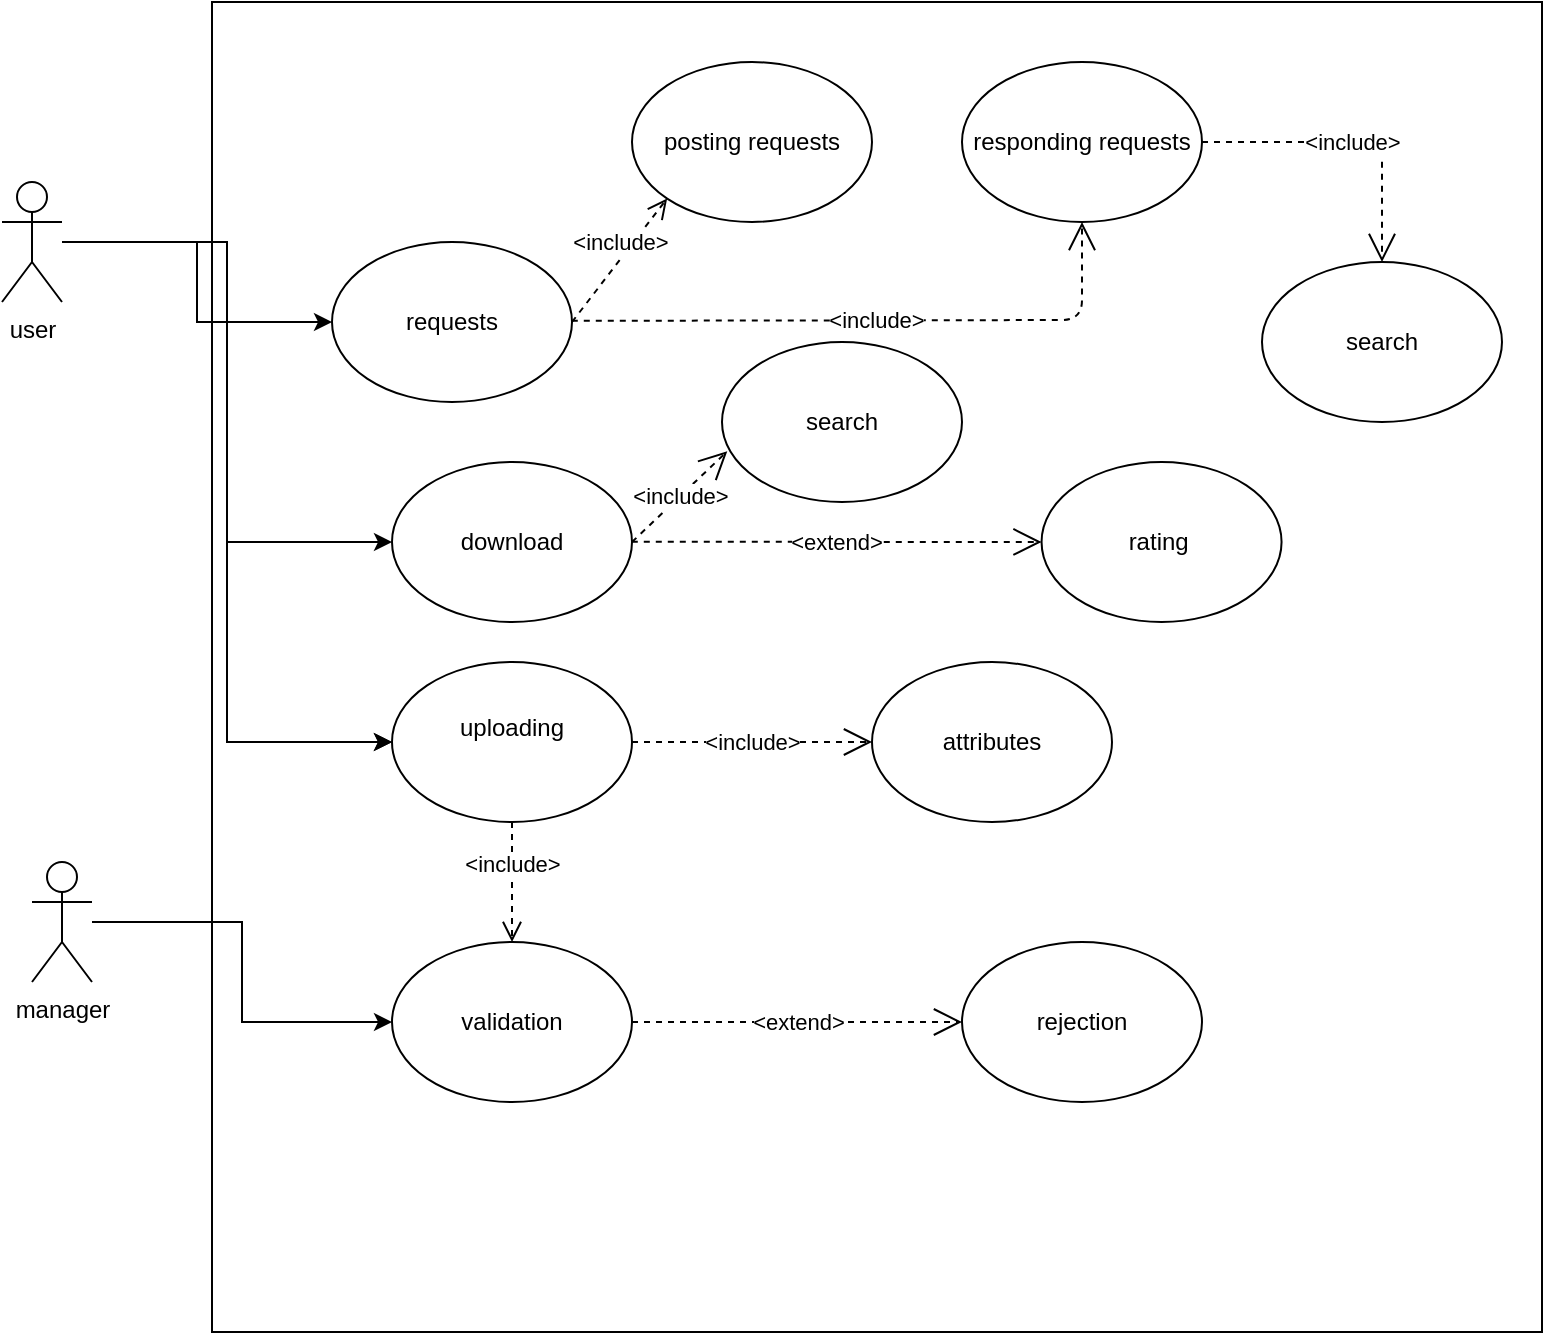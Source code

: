 <mxfile version="10.6.1" type="github"><diagram id="0HqVr5rBf0FaAJESP0WC" name="Page-1"><mxGraphModel dx="1834" dy="1234" grid="1" gridSize="10" guides="1" tooltips="1" connect="1" arrows="1" fold="1" page="1" pageScale="1" pageWidth="850" pageHeight="1100" math="0" shadow="0"><root><mxCell id="0"/><mxCell id="1" parent="0"/><mxCell id="h5A1h8DQtLtxnfSDSRdn-1" value="" style="whiteSpace=wrap;html=1;aspect=fixed;" parent="1" vertex="1"><mxGeometry x="145" y="40" width="665" height="665" as="geometry"/></mxCell><mxCell id="h5A1h8DQtLtxnfSDSRdn-2" style="edgeStyle=orthogonalEdgeStyle;rounded=0;orthogonalLoop=1;jettySize=auto;html=1;entryX=0;entryY=0.5;entryDx=0;entryDy=0;" parent="1" source="h5A1h8DQtLtxnfSDSRdn-5" target="h5A1h8DQtLtxnfSDSRdn-11" edge="1"><mxGeometry relative="1" as="geometry"/></mxCell><mxCell id="h5A1h8DQtLtxnfSDSRdn-3" style="edgeStyle=orthogonalEdgeStyle;rounded=0;orthogonalLoop=1;jettySize=auto;html=1;entryX=0;entryY=0.5;entryDx=0;entryDy=0;" parent="1" source="h5A1h8DQtLtxnfSDSRdn-5" target="h5A1h8DQtLtxnfSDSRdn-11" edge="1"><mxGeometry relative="1" as="geometry"/></mxCell><mxCell id="h5A1h8DQtLtxnfSDSRdn-4" style="edgeStyle=orthogonalEdgeStyle;rounded=0;orthogonalLoop=1;jettySize=auto;html=1;entryX=0;entryY=0.5;entryDx=0;entryDy=0;" parent="1" source="h5A1h8DQtLtxnfSDSRdn-5" target="h5A1h8DQtLtxnfSDSRdn-15" edge="1"><mxGeometry relative="1" as="geometry"/></mxCell><mxCell id="h5A1h8DQtLtxnfSDSRdn-5" value="user&lt;br&gt;&lt;br&gt;" style="shape=umlActor;verticalLabelPosition=bottom;labelBackgroundColor=#ffffff;verticalAlign=top;html=1;outlineConnect=0;" parent="1" vertex="1"><mxGeometry x="40" y="130" width="30" height="60" as="geometry"/></mxCell><mxCell id="h5A1h8DQtLtxnfSDSRdn-6" value="requests" style="ellipse;whiteSpace=wrap;html=1;" parent="1" vertex="1"><mxGeometry x="205" y="160" width="120" height="80" as="geometry"/></mxCell><mxCell id="h5A1h8DQtLtxnfSDSRdn-7" value="posting requests" style="ellipse;whiteSpace=wrap;html=1;" parent="1" vertex="1"><mxGeometry x="355" y="70" width="120" height="80" as="geometry"/></mxCell><mxCell id="h5A1h8DQtLtxnfSDSRdn-8" style="edgeStyle=orthogonalEdgeStyle;rounded=0;orthogonalLoop=1;jettySize=auto;html=1;" parent="1" source="h5A1h8DQtLtxnfSDSRdn-9" target="h5A1h8DQtLtxnfSDSRdn-12" edge="1"><mxGeometry relative="1" as="geometry"/></mxCell><mxCell id="h5A1h8DQtLtxnfSDSRdn-9" value="manager" style="shape=umlActor;verticalLabelPosition=bottom;labelBackgroundColor=#ffffff;verticalAlign=top;html=1;outlineConnect=0;" parent="1" vertex="1"><mxGeometry x="55" y="470" width="30" height="60" as="geometry"/></mxCell><mxCell id="h5A1h8DQtLtxnfSDSRdn-10" value="responding requests&lt;br&gt;" style="ellipse;whiteSpace=wrap;html=1;" parent="1" vertex="1"><mxGeometry x="520" y="70" width="120" height="80" as="geometry"/></mxCell><mxCell id="h5A1h8DQtLtxnfSDSRdn-11" value="uploading&lt;br&gt;&lt;br&gt;" style="ellipse;whiteSpace=wrap;html=1;" parent="1" vertex="1"><mxGeometry x="235" y="370" width="120" height="80" as="geometry"/></mxCell><mxCell id="h5A1h8DQtLtxnfSDSRdn-12" value="validation&lt;br&gt;" style="ellipse;whiteSpace=wrap;html=1;" parent="1" vertex="1"><mxGeometry x="235" y="510" width="120" height="80" as="geometry"/></mxCell><mxCell id="h5A1h8DQtLtxnfSDSRdn-13" value="attributes&lt;br&gt;" style="ellipse;whiteSpace=wrap;html=1;" parent="1" vertex="1"><mxGeometry x="475" y="370" width="120" height="80" as="geometry"/></mxCell><mxCell id="h5A1h8DQtLtxnfSDSRdn-14" style="edgeStyle=orthogonalEdgeStyle;rounded=0;orthogonalLoop=1;jettySize=auto;html=1;" parent="1" source="h5A1h8DQtLtxnfSDSRdn-5" target="h5A1h8DQtLtxnfSDSRdn-6" edge="1"><mxGeometry relative="1" as="geometry"/></mxCell><mxCell id="h5A1h8DQtLtxnfSDSRdn-15" value="download" style="ellipse;whiteSpace=wrap;html=1;" parent="1" vertex="1"><mxGeometry x="235" y="270" width="120" height="80" as="geometry"/></mxCell><mxCell id="h5A1h8DQtLtxnfSDSRdn-16" value="search" style="ellipse;whiteSpace=wrap;html=1;" parent="1" vertex="1"><mxGeometry x="400" y="210" width="120" height="80" as="geometry"/></mxCell><mxCell id="h5A1h8DQtLtxnfSDSRdn-17" value="rating&amp;nbsp;" style="ellipse;whiteSpace=wrap;html=1;" parent="1" vertex="1"><mxGeometry x="559.786" y="270" width="120" height="80" as="geometry"/></mxCell><mxCell id="LnJqFv0Wx6JwTLO9Vivo-5" value="rejection" style="ellipse;whiteSpace=wrap;html=1;" parent="1" vertex="1"><mxGeometry x="520" y="510" width="120" height="80" as="geometry"/></mxCell><mxCell id="LnJqFv0Wx6JwTLO9Vivo-19" value="&amp;lt;include&amp;gt;" style="endArrow=open;endSize=12;dashed=1;html=1;exitX=1;exitY=0.5;exitDx=0;exitDy=0;entryX=0.022;entryY=0.683;entryDx=0;entryDy=0;entryPerimeter=0;" parent="1" source="h5A1h8DQtLtxnfSDSRdn-15" target="h5A1h8DQtLtxnfSDSRdn-16" edge="1"><mxGeometry width="160" relative="1" as="geometry"><mxPoint x="275" y="259.5" as="sourcePoint"/><mxPoint x="435" y="259.5" as="targetPoint"/></mxGeometry></mxCell><mxCell id="LnJqFv0Wx6JwTLO9Vivo-22" value="&amp;lt;include&amp;gt;" style="endArrow=open;endSize=12;dashed=1;html=1;exitX=1;exitY=0.5;exitDx=0;exitDy=0;entryX=0;entryY=0.5;entryDx=0;entryDy=0;" parent="1" source="h5A1h8DQtLtxnfSDSRdn-11" target="h5A1h8DQtLtxnfSDSRdn-13" edge="1"><mxGeometry width="160" relative="1" as="geometry"><mxPoint x="360" y="400" as="sourcePoint"/><mxPoint x="430" y="400" as="targetPoint"/></mxGeometry></mxCell><mxCell id="LnJqFv0Wx6JwTLO9Vivo-23" value="&lt;div&gt;&amp;lt;include&amp;gt;&lt;/div&gt;" style="html=1;verticalAlign=bottom;endArrow=open;dashed=1;endSize=8;entryX=0.5;entryY=0;entryDx=0;entryDy=0;" parent="1" target="h5A1h8DQtLtxnfSDSRdn-12" edge="1"><mxGeometry relative="1" as="geometry"><mxPoint x="295" y="450" as="sourcePoint"/><mxPoint x="294.397" y="500.207" as="targetPoint"/></mxGeometry></mxCell><mxCell id="LnJqFv0Wx6JwTLO9Vivo-25" value="&lt;div&gt;&amp;lt;include&amp;gt;&lt;/div&gt;" style="html=1;verticalAlign=bottom;endArrow=open;dashed=1;endSize=8;exitX=1;exitY=0.5;exitDx=0;exitDy=0;entryX=0;entryY=1;entryDx=0;entryDy=0;" parent="1" source="h5A1h8DQtLtxnfSDSRdn-6" target="h5A1h8DQtLtxnfSDSRdn-7" edge="1"><mxGeometry relative="1" as="geometry"><mxPoint x="374.897" y="520.207" as="sourcePoint"/><mxPoint x="374.897" y="580.207" as="targetPoint"/></mxGeometry></mxCell><mxCell id="LnJqFv0Wx6JwTLO9Vivo-27" value="&amp;lt;extend&amp;gt;" style="endArrow=open;endSize=12;dashed=1;html=1;exitX=1;exitY=0.5;exitDx=0;exitDy=0;entryX=0;entryY=0.5;entryDx=0;entryDy=0;" parent="1" source="h5A1h8DQtLtxnfSDSRdn-12" target="LnJqFv0Wx6JwTLO9Vivo-5" edge="1"><mxGeometry width="160" relative="1" as="geometry"><mxPoint x="60" y="650" as="sourcePoint"/><mxPoint x="220" y="650" as="targetPoint"/></mxGeometry></mxCell><mxCell id="LnJqFv0Wx6JwTLO9Vivo-28" value="&amp;lt;extend&amp;gt;" style="endArrow=open;endSize=12;dashed=1;html=1;exitX=1;exitY=0.5;exitDx=0;exitDy=0;entryX=0;entryY=0.5;entryDx=0;entryDy=0;" parent="1" target="h5A1h8DQtLtxnfSDSRdn-17" edge="1"><mxGeometry width="160" relative="1" as="geometry"><mxPoint x="354.897" y="309.862" as="sourcePoint"/><mxPoint x="519.724" y="309.862" as="targetPoint"/></mxGeometry></mxCell><mxCell id="LnJqFv0Wx6JwTLO9Vivo-29" value="&amp;lt;include&amp;gt;" style="endArrow=open;endSize=12;dashed=1;html=1;exitX=1;exitY=0.5;exitDx=0;exitDy=0;entryX=0.5;entryY=1;entryDx=0;entryDy=0;" parent="1" target="h5A1h8DQtLtxnfSDSRdn-10" edge="1"><mxGeometry width="160" relative="1" as="geometry"><mxPoint x="324.897" y="199.414" as="sourcePoint"/><mxPoint x="529.724" y="199.414" as="targetPoint"/><Array as="points"><mxPoint x="580" y="199"/></Array></mxGeometry></mxCell><mxCell id="55iE6GpzrN6R-s9BEVJZ-2" value="search" style="ellipse;whiteSpace=wrap;html=1;" vertex="1" parent="1"><mxGeometry x="670" y="170" width="120" height="80" as="geometry"/></mxCell><mxCell id="55iE6GpzrN6R-s9BEVJZ-6" value="&amp;lt;include&amp;gt;" style="endArrow=open;endSize=12;dashed=1;html=1;exitX=1;exitY=0.5;exitDx=0;exitDy=0;entryX=0.5;entryY=0;entryDx=0;entryDy=0;" edge="1" parent="1" source="h5A1h8DQtLtxnfSDSRdn-10" target="55iE6GpzrN6R-s9BEVJZ-2"><mxGeometry width="160" relative="1" as="geometry"><mxPoint x="730" y="130" as="sourcePoint"/><mxPoint x="778" y="85" as="targetPoint"/><Array as="points"><mxPoint x="730" y="110"/></Array></mxGeometry></mxCell></root></mxGraphModel></diagram></mxfile>
